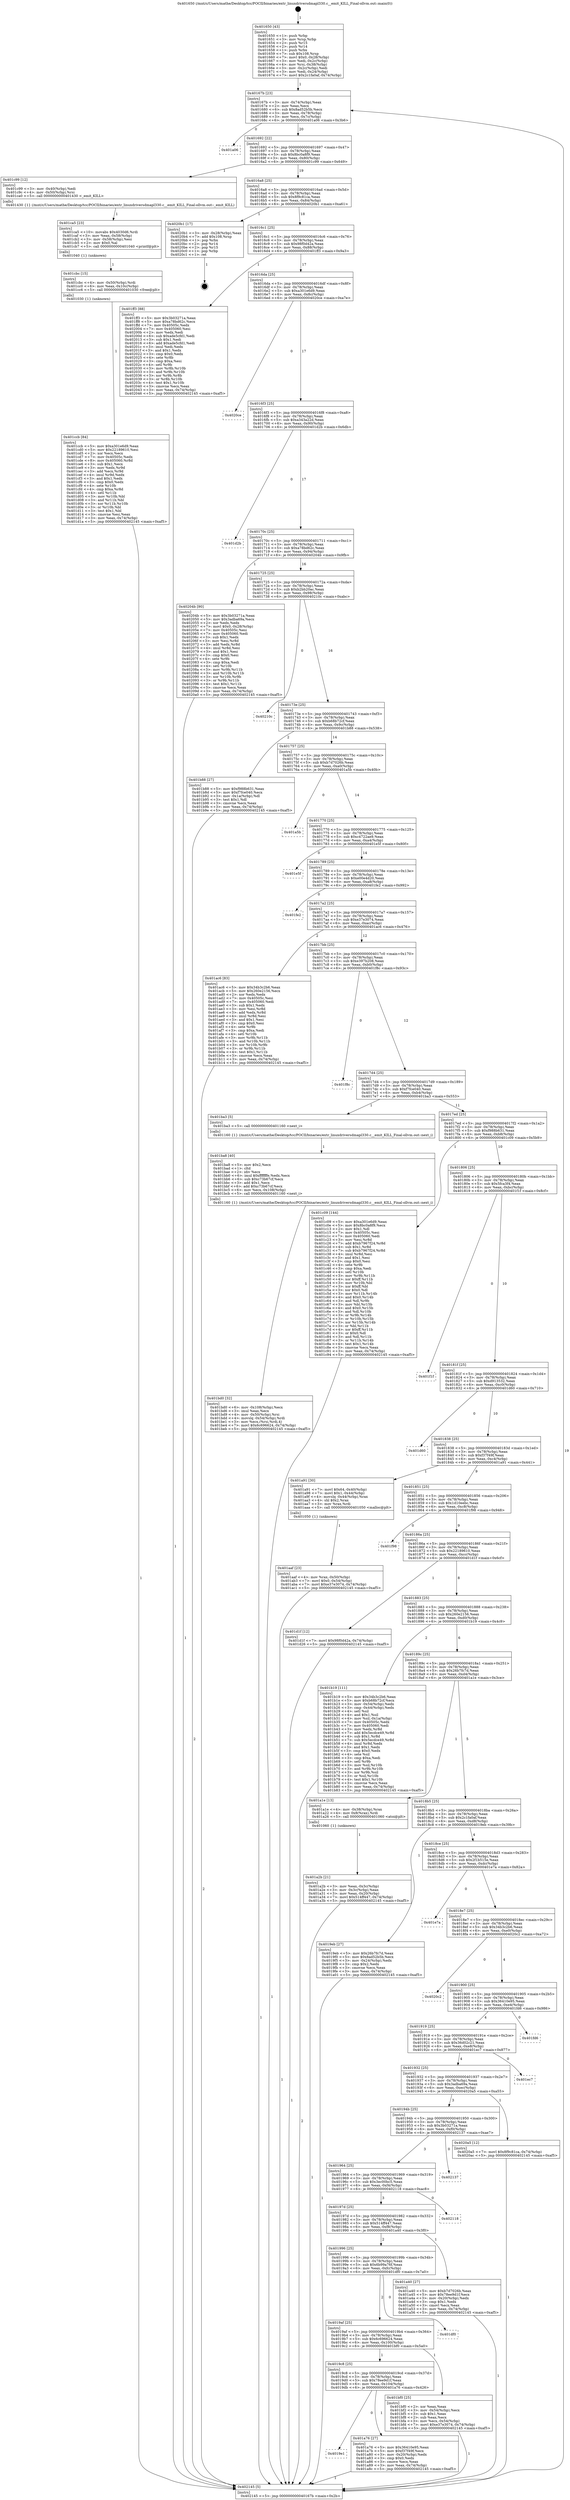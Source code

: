 digraph "0x401650" {
  label = "0x401650 (/mnt/c/Users/mathe/Desktop/tcc/POCII/binaries/extr_linuxdriversdmapl330.c__emit_KILL_Final-ollvm.out::main(0))"
  labelloc = "t"
  node[shape=record]

  Entry [label="",width=0.3,height=0.3,shape=circle,fillcolor=black,style=filled]
  "0x40167b" [label="{
     0x40167b [23]\l
     | [instrs]\l
     &nbsp;&nbsp;0x40167b \<+3\>: mov -0x74(%rbp),%eax\l
     &nbsp;&nbsp;0x40167e \<+2\>: mov %eax,%ecx\l
     &nbsp;&nbsp;0x401680 \<+6\>: sub $0x8ad52b5b,%ecx\l
     &nbsp;&nbsp;0x401686 \<+3\>: mov %eax,-0x78(%rbp)\l
     &nbsp;&nbsp;0x401689 \<+3\>: mov %ecx,-0x7c(%rbp)\l
     &nbsp;&nbsp;0x40168c \<+6\>: je 0000000000401a06 \<main+0x3b6\>\l
  }"]
  "0x401a06" [label="{
     0x401a06\l
  }", style=dashed]
  "0x401692" [label="{
     0x401692 [22]\l
     | [instrs]\l
     &nbsp;&nbsp;0x401692 \<+5\>: jmp 0000000000401697 \<main+0x47\>\l
     &nbsp;&nbsp;0x401697 \<+3\>: mov -0x78(%rbp),%eax\l
     &nbsp;&nbsp;0x40169a \<+5\>: sub $0x8bc0a8f9,%eax\l
     &nbsp;&nbsp;0x40169f \<+3\>: mov %eax,-0x80(%rbp)\l
     &nbsp;&nbsp;0x4016a2 \<+6\>: je 0000000000401c99 \<main+0x649\>\l
  }"]
  Exit [label="",width=0.3,height=0.3,shape=circle,fillcolor=black,style=filled,peripheries=2]
  "0x401c99" [label="{
     0x401c99 [12]\l
     | [instrs]\l
     &nbsp;&nbsp;0x401c99 \<+3\>: mov -0x40(%rbp),%edi\l
     &nbsp;&nbsp;0x401c9c \<+4\>: mov -0x50(%rbp),%rsi\l
     &nbsp;&nbsp;0x401ca0 \<+5\>: call 0000000000401430 \<_emit_KILL\>\l
     | [calls]\l
     &nbsp;&nbsp;0x401430 \{1\} (/mnt/c/Users/mathe/Desktop/tcc/POCII/binaries/extr_linuxdriversdmapl330.c__emit_KILL_Final-ollvm.out::_emit_KILL)\l
  }"]
  "0x4016a8" [label="{
     0x4016a8 [25]\l
     | [instrs]\l
     &nbsp;&nbsp;0x4016a8 \<+5\>: jmp 00000000004016ad \<main+0x5d\>\l
     &nbsp;&nbsp;0x4016ad \<+3\>: mov -0x78(%rbp),%eax\l
     &nbsp;&nbsp;0x4016b0 \<+5\>: sub $0x8f9c81ca,%eax\l
     &nbsp;&nbsp;0x4016b5 \<+6\>: mov %eax,-0x84(%rbp)\l
     &nbsp;&nbsp;0x4016bb \<+6\>: je 00000000004020b1 \<main+0xa61\>\l
  }"]
  "0x401ccb" [label="{
     0x401ccb [84]\l
     | [instrs]\l
     &nbsp;&nbsp;0x401ccb \<+5\>: mov $0xa301e6d9,%eax\l
     &nbsp;&nbsp;0x401cd0 \<+5\>: mov $0x22189610,%esi\l
     &nbsp;&nbsp;0x401cd5 \<+2\>: xor %ecx,%ecx\l
     &nbsp;&nbsp;0x401cd7 \<+7\>: mov 0x40505c,%edx\l
     &nbsp;&nbsp;0x401cde \<+8\>: mov 0x405060,%r8d\l
     &nbsp;&nbsp;0x401ce6 \<+3\>: sub $0x1,%ecx\l
     &nbsp;&nbsp;0x401ce9 \<+3\>: mov %edx,%r9d\l
     &nbsp;&nbsp;0x401cec \<+3\>: add %ecx,%r9d\l
     &nbsp;&nbsp;0x401cef \<+4\>: imul %r9d,%edx\l
     &nbsp;&nbsp;0x401cf3 \<+3\>: and $0x1,%edx\l
     &nbsp;&nbsp;0x401cf6 \<+3\>: cmp $0x0,%edx\l
     &nbsp;&nbsp;0x401cf9 \<+4\>: sete %r10b\l
     &nbsp;&nbsp;0x401cfd \<+4\>: cmp $0xa,%r8d\l
     &nbsp;&nbsp;0x401d01 \<+4\>: setl %r11b\l
     &nbsp;&nbsp;0x401d05 \<+3\>: mov %r10b,%bl\l
     &nbsp;&nbsp;0x401d08 \<+3\>: and %r11b,%bl\l
     &nbsp;&nbsp;0x401d0b \<+3\>: xor %r11b,%r10b\l
     &nbsp;&nbsp;0x401d0e \<+3\>: or %r10b,%bl\l
     &nbsp;&nbsp;0x401d11 \<+3\>: test $0x1,%bl\l
     &nbsp;&nbsp;0x401d14 \<+3\>: cmovne %esi,%eax\l
     &nbsp;&nbsp;0x401d17 \<+3\>: mov %eax,-0x74(%rbp)\l
     &nbsp;&nbsp;0x401d1a \<+5\>: jmp 0000000000402145 \<main+0xaf5\>\l
  }"]
  "0x4020b1" [label="{
     0x4020b1 [17]\l
     | [instrs]\l
     &nbsp;&nbsp;0x4020b1 \<+3\>: mov -0x28(%rbp),%eax\l
     &nbsp;&nbsp;0x4020b4 \<+7\>: add $0x108,%rsp\l
     &nbsp;&nbsp;0x4020bb \<+1\>: pop %rbx\l
     &nbsp;&nbsp;0x4020bc \<+2\>: pop %r14\l
     &nbsp;&nbsp;0x4020be \<+2\>: pop %r15\l
     &nbsp;&nbsp;0x4020c0 \<+1\>: pop %rbp\l
     &nbsp;&nbsp;0x4020c1 \<+1\>: ret\l
  }"]
  "0x4016c1" [label="{
     0x4016c1 [25]\l
     | [instrs]\l
     &nbsp;&nbsp;0x4016c1 \<+5\>: jmp 00000000004016c6 \<main+0x76\>\l
     &nbsp;&nbsp;0x4016c6 \<+3\>: mov -0x78(%rbp),%eax\l
     &nbsp;&nbsp;0x4016c9 \<+5\>: sub $0x98f0d42a,%eax\l
     &nbsp;&nbsp;0x4016ce \<+6\>: mov %eax,-0x88(%rbp)\l
     &nbsp;&nbsp;0x4016d4 \<+6\>: je 0000000000401ff3 \<main+0x9a3\>\l
  }"]
  "0x401cbc" [label="{
     0x401cbc [15]\l
     | [instrs]\l
     &nbsp;&nbsp;0x401cbc \<+4\>: mov -0x50(%rbp),%rdi\l
     &nbsp;&nbsp;0x401cc0 \<+6\>: mov %eax,-0x10c(%rbp)\l
     &nbsp;&nbsp;0x401cc6 \<+5\>: call 0000000000401030 \<free@plt\>\l
     | [calls]\l
     &nbsp;&nbsp;0x401030 \{1\} (unknown)\l
  }"]
  "0x401ff3" [label="{
     0x401ff3 [88]\l
     | [instrs]\l
     &nbsp;&nbsp;0x401ff3 \<+5\>: mov $0x3b03271a,%eax\l
     &nbsp;&nbsp;0x401ff8 \<+5\>: mov $0xa78bd62c,%ecx\l
     &nbsp;&nbsp;0x401ffd \<+7\>: mov 0x40505c,%edx\l
     &nbsp;&nbsp;0x402004 \<+7\>: mov 0x405060,%esi\l
     &nbsp;&nbsp;0x40200b \<+2\>: mov %edx,%edi\l
     &nbsp;&nbsp;0x40200d \<+6\>: sub $0xade5cfd1,%edi\l
     &nbsp;&nbsp;0x402013 \<+3\>: sub $0x1,%edi\l
     &nbsp;&nbsp;0x402016 \<+6\>: add $0xade5cfd1,%edi\l
     &nbsp;&nbsp;0x40201c \<+3\>: imul %edi,%edx\l
     &nbsp;&nbsp;0x40201f \<+3\>: and $0x1,%edx\l
     &nbsp;&nbsp;0x402022 \<+3\>: cmp $0x0,%edx\l
     &nbsp;&nbsp;0x402025 \<+4\>: sete %r8b\l
     &nbsp;&nbsp;0x402029 \<+3\>: cmp $0xa,%esi\l
     &nbsp;&nbsp;0x40202c \<+4\>: setl %r9b\l
     &nbsp;&nbsp;0x402030 \<+3\>: mov %r8b,%r10b\l
     &nbsp;&nbsp;0x402033 \<+3\>: and %r9b,%r10b\l
     &nbsp;&nbsp;0x402036 \<+3\>: xor %r9b,%r8b\l
     &nbsp;&nbsp;0x402039 \<+3\>: or %r8b,%r10b\l
     &nbsp;&nbsp;0x40203c \<+4\>: test $0x1,%r10b\l
     &nbsp;&nbsp;0x402040 \<+3\>: cmovne %ecx,%eax\l
     &nbsp;&nbsp;0x402043 \<+3\>: mov %eax,-0x74(%rbp)\l
     &nbsp;&nbsp;0x402046 \<+5\>: jmp 0000000000402145 \<main+0xaf5\>\l
  }"]
  "0x4016da" [label="{
     0x4016da [25]\l
     | [instrs]\l
     &nbsp;&nbsp;0x4016da \<+5\>: jmp 00000000004016df \<main+0x8f\>\l
     &nbsp;&nbsp;0x4016df \<+3\>: mov -0x78(%rbp),%eax\l
     &nbsp;&nbsp;0x4016e2 \<+5\>: sub $0xa301e6d9,%eax\l
     &nbsp;&nbsp;0x4016e7 \<+6\>: mov %eax,-0x8c(%rbp)\l
     &nbsp;&nbsp;0x4016ed \<+6\>: je 00000000004020ce \<main+0xa7e\>\l
  }"]
  "0x401ca5" [label="{
     0x401ca5 [23]\l
     | [instrs]\l
     &nbsp;&nbsp;0x401ca5 \<+10\>: movabs $0x4030d6,%rdi\l
     &nbsp;&nbsp;0x401caf \<+3\>: mov %eax,-0x58(%rbp)\l
     &nbsp;&nbsp;0x401cb2 \<+3\>: mov -0x58(%rbp),%esi\l
     &nbsp;&nbsp;0x401cb5 \<+2\>: mov $0x0,%al\l
     &nbsp;&nbsp;0x401cb7 \<+5\>: call 0000000000401040 \<printf@plt\>\l
     | [calls]\l
     &nbsp;&nbsp;0x401040 \{1\} (unknown)\l
  }"]
  "0x4020ce" [label="{
     0x4020ce\l
  }", style=dashed]
  "0x4016f3" [label="{
     0x4016f3 [25]\l
     | [instrs]\l
     &nbsp;&nbsp;0x4016f3 \<+5\>: jmp 00000000004016f8 \<main+0xa8\>\l
     &nbsp;&nbsp;0x4016f8 \<+3\>: mov -0x78(%rbp),%eax\l
     &nbsp;&nbsp;0x4016fb \<+5\>: sub $0xa343a22d,%eax\l
     &nbsp;&nbsp;0x401700 \<+6\>: mov %eax,-0x90(%rbp)\l
     &nbsp;&nbsp;0x401706 \<+6\>: je 0000000000401d2b \<main+0x6db\>\l
  }"]
  "0x401bd0" [label="{
     0x401bd0 [32]\l
     | [instrs]\l
     &nbsp;&nbsp;0x401bd0 \<+6\>: mov -0x108(%rbp),%ecx\l
     &nbsp;&nbsp;0x401bd6 \<+3\>: imul %eax,%ecx\l
     &nbsp;&nbsp;0x401bd9 \<+4\>: mov -0x50(%rbp),%rsi\l
     &nbsp;&nbsp;0x401bdd \<+4\>: movslq -0x54(%rbp),%rdi\l
     &nbsp;&nbsp;0x401be1 \<+3\>: mov %ecx,(%rsi,%rdi,4)\l
     &nbsp;&nbsp;0x401be4 \<+7\>: movl $0x6c696624,-0x74(%rbp)\l
     &nbsp;&nbsp;0x401beb \<+5\>: jmp 0000000000402145 \<main+0xaf5\>\l
  }"]
  "0x401d2b" [label="{
     0x401d2b\l
  }", style=dashed]
  "0x40170c" [label="{
     0x40170c [25]\l
     | [instrs]\l
     &nbsp;&nbsp;0x40170c \<+5\>: jmp 0000000000401711 \<main+0xc1\>\l
     &nbsp;&nbsp;0x401711 \<+3\>: mov -0x78(%rbp),%eax\l
     &nbsp;&nbsp;0x401714 \<+5\>: sub $0xa78bd62c,%eax\l
     &nbsp;&nbsp;0x401719 \<+6\>: mov %eax,-0x94(%rbp)\l
     &nbsp;&nbsp;0x40171f \<+6\>: je 000000000040204b \<main+0x9fb\>\l
  }"]
  "0x401ba8" [label="{
     0x401ba8 [40]\l
     | [instrs]\l
     &nbsp;&nbsp;0x401ba8 \<+5\>: mov $0x2,%ecx\l
     &nbsp;&nbsp;0x401bad \<+1\>: cltd\l
     &nbsp;&nbsp;0x401bae \<+2\>: idiv %ecx\l
     &nbsp;&nbsp;0x401bb0 \<+6\>: imul $0xfffffffe,%edx,%ecx\l
     &nbsp;&nbsp;0x401bb6 \<+6\>: sub $0xc73b67cf,%ecx\l
     &nbsp;&nbsp;0x401bbc \<+3\>: add $0x1,%ecx\l
     &nbsp;&nbsp;0x401bbf \<+6\>: add $0xc73b67cf,%ecx\l
     &nbsp;&nbsp;0x401bc5 \<+6\>: mov %ecx,-0x108(%rbp)\l
     &nbsp;&nbsp;0x401bcb \<+5\>: call 0000000000401160 \<next_i\>\l
     | [calls]\l
     &nbsp;&nbsp;0x401160 \{1\} (/mnt/c/Users/mathe/Desktop/tcc/POCII/binaries/extr_linuxdriversdmapl330.c__emit_KILL_Final-ollvm.out::next_i)\l
  }"]
  "0x40204b" [label="{
     0x40204b [90]\l
     | [instrs]\l
     &nbsp;&nbsp;0x40204b \<+5\>: mov $0x3b03271a,%eax\l
     &nbsp;&nbsp;0x402050 \<+5\>: mov $0x3adba69a,%ecx\l
     &nbsp;&nbsp;0x402055 \<+2\>: xor %edx,%edx\l
     &nbsp;&nbsp;0x402057 \<+7\>: movl $0x0,-0x28(%rbp)\l
     &nbsp;&nbsp;0x40205e \<+7\>: mov 0x40505c,%esi\l
     &nbsp;&nbsp;0x402065 \<+7\>: mov 0x405060,%edi\l
     &nbsp;&nbsp;0x40206c \<+3\>: sub $0x1,%edx\l
     &nbsp;&nbsp;0x40206f \<+3\>: mov %esi,%r8d\l
     &nbsp;&nbsp;0x402072 \<+3\>: add %edx,%r8d\l
     &nbsp;&nbsp;0x402075 \<+4\>: imul %r8d,%esi\l
     &nbsp;&nbsp;0x402079 \<+3\>: and $0x1,%esi\l
     &nbsp;&nbsp;0x40207c \<+3\>: cmp $0x0,%esi\l
     &nbsp;&nbsp;0x40207f \<+4\>: sete %r9b\l
     &nbsp;&nbsp;0x402083 \<+3\>: cmp $0xa,%edi\l
     &nbsp;&nbsp;0x402086 \<+4\>: setl %r10b\l
     &nbsp;&nbsp;0x40208a \<+3\>: mov %r9b,%r11b\l
     &nbsp;&nbsp;0x40208d \<+3\>: and %r10b,%r11b\l
     &nbsp;&nbsp;0x402090 \<+3\>: xor %r10b,%r9b\l
     &nbsp;&nbsp;0x402093 \<+3\>: or %r9b,%r11b\l
     &nbsp;&nbsp;0x402096 \<+4\>: test $0x1,%r11b\l
     &nbsp;&nbsp;0x40209a \<+3\>: cmovne %ecx,%eax\l
     &nbsp;&nbsp;0x40209d \<+3\>: mov %eax,-0x74(%rbp)\l
     &nbsp;&nbsp;0x4020a0 \<+5\>: jmp 0000000000402145 \<main+0xaf5\>\l
  }"]
  "0x401725" [label="{
     0x401725 [25]\l
     | [instrs]\l
     &nbsp;&nbsp;0x401725 \<+5\>: jmp 000000000040172a \<main+0xda\>\l
     &nbsp;&nbsp;0x40172a \<+3\>: mov -0x78(%rbp),%eax\l
     &nbsp;&nbsp;0x40172d \<+5\>: sub $0xb2bb20ac,%eax\l
     &nbsp;&nbsp;0x401732 \<+6\>: mov %eax,-0x98(%rbp)\l
     &nbsp;&nbsp;0x401738 \<+6\>: je 000000000040210c \<main+0xabc\>\l
  }"]
  "0x401aaf" [label="{
     0x401aaf [23]\l
     | [instrs]\l
     &nbsp;&nbsp;0x401aaf \<+4\>: mov %rax,-0x50(%rbp)\l
     &nbsp;&nbsp;0x401ab3 \<+7\>: movl $0x0,-0x54(%rbp)\l
     &nbsp;&nbsp;0x401aba \<+7\>: movl $0xe37e3074,-0x74(%rbp)\l
     &nbsp;&nbsp;0x401ac1 \<+5\>: jmp 0000000000402145 \<main+0xaf5\>\l
  }"]
  "0x40210c" [label="{
     0x40210c\l
  }", style=dashed]
  "0x40173e" [label="{
     0x40173e [25]\l
     | [instrs]\l
     &nbsp;&nbsp;0x40173e \<+5\>: jmp 0000000000401743 \<main+0xf3\>\l
     &nbsp;&nbsp;0x401743 \<+3\>: mov -0x78(%rbp),%eax\l
     &nbsp;&nbsp;0x401746 \<+5\>: sub $0xb68b72cf,%eax\l
     &nbsp;&nbsp;0x40174b \<+6\>: mov %eax,-0x9c(%rbp)\l
     &nbsp;&nbsp;0x401751 \<+6\>: je 0000000000401b88 \<main+0x538\>\l
  }"]
  "0x4019e1" [label="{
     0x4019e1\l
  }", style=dashed]
  "0x401b88" [label="{
     0x401b88 [27]\l
     | [instrs]\l
     &nbsp;&nbsp;0x401b88 \<+5\>: mov $0xf988b631,%eax\l
     &nbsp;&nbsp;0x401b8d \<+5\>: mov $0xf7fce040,%ecx\l
     &nbsp;&nbsp;0x401b92 \<+3\>: mov -0x1a(%rbp),%dl\l
     &nbsp;&nbsp;0x401b95 \<+3\>: test $0x1,%dl\l
     &nbsp;&nbsp;0x401b98 \<+3\>: cmovne %ecx,%eax\l
     &nbsp;&nbsp;0x401b9b \<+3\>: mov %eax,-0x74(%rbp)\l
     &nbsp;&nbsp;0x401b9e \<+5\>: jmp 0000000000402145 \<main+0xaf5\>\l
  }"]
  "0x401757" [label="{
     0x401757 [25]\l
     | [instrs]\l
     &nbsp;&nbsp;0x401757 \<+5\>: jmp 000000000040175c \<main+0x10c\>\l
     &nbsp;&nbsp;0x40175c \<+3\>: mov -0x78(%rbp),%eax\l
     &nbsp;&nbsp;0x40175f \<+5\>: sub $0xb7d7026b,%eax\l
     &nbsp;&nbsp;0x401764 \<+6\>: mov %eax,-0xa0(%rbp)\l
     &nbsp;&nbsp;0x40176a \<+6\>: je 0000000000401a5b \<main+0x40b\>\l
  }"]
  "0x401a76" [label="{
     0x401a76 [27]\l
     | [instrs]\l
     &nbsp;&nbsp;0x401a76 \<+5\>: mov $0x36410e95,%eax\l
     &nbsp;&nbsp;0x401a7b \<+5\>: mov $0xf37f49f,%ecx\l
     &nbsp;&nbsp;0x401a80 \<+3\>: mov -0x20(%rbp),%edx\l
     &nbsp;&nbsp;0x401a83 \<+3\>: cmp $0x0,%edx\l
     &nbsp;&nbsp;0x401a86 \<+3\>: cmove %ecx,%eax\l
     &nbsp;&nbsp;0x401a89 \<+3\>: mov %eax,-0x74(%rbp)\l
     &nbsp;&nbsp;0x401a8c \<+5\>: jmp 0000000000402145 \<main+0xaf5\>\l
  }"]
  "0x401a5b" [label="{
     0x401a5b\l
  }", style=dashed]
  "0x401770" [label="{
     0x401770 [25]\l
     | [instrs]\l
     &nbsp;&nbsp;0x401770 \<+5\>: jmp 0000000000401775 \<main+0x125\>\l
     &nbsp;&nbsp;0x401775 \<+3\>: mov -0x78(%rbp),%eax\l
     &nbsp;&nbsp;0x401778 \<+5\>: sub $0xc4722ae9,%eax\l
     &nbsp;&nbsp;0x40177d \<+6\>: mov %eax,-0xa4(%rbp)\l
     &nbsp;&nbsp;0x401783 \<+6\>: je 0000000000401e5f \<main+0x80f\>\l
  }"]
  "0x4019c8" [label="{
     0x4019c8 [25]\l
     | [instrs]\l
     &nbsp;&nbsp;0x4019c8 \<+5\>: jmp 00000000004019cd \<main+0x37d\>\l
     &nbsp;&nbsp;0x4019cd \<+3\>: mov -0x78(%rbp),%eax\l
     &nbsp;&nbsp;0x4019d0 \<+5\>: sub $0x78ee9d1f,%eax\l
     &nbsp;&nbsp;0x4019d5 \<+6\>: mov %eax,-0x104(%rbp)\l
     &nbsp;&nbsp;0x4019db \<+6\>: je 0000000000401a76 \<main+0x426\>\l
  }"]
  "0x401e5f" [label="{
     0x401e5f\l
  }", style=dashed]
  "0x401789" [label="{
     0x401789 [25]\l
     | [instrs]\l
     &nbsp;&nbsp;0x401789 \<+5\>: jmp 000000000040178e \<main+0x13e\>\l
     &nbsp;&nbsp;0x40178e \<+3\>: mov -0x78(%rbp),%eax\l
     &nbsp;&nbsp;0x401791 \<+5\>: sub $0xe00e4d20,%eax\l
     &nbsp;&nbsp;0x401796 \<+6\>: mov %eax,-0xa8(%rbp)\l
     &nbsp;&nbsp;0x40179c \<+6\>: je 0000000000401fe2 \<main+0x992\>\l
  }"]
  "0x401bf0" [label="{
     0x401bf0 [25]\l
     | [instrs]\l
     &nbsp;&nbsp;0x401bf0 \<+2\>: xor %eax,%eax\l
     &nbsp;&nbsp;0x401bf2 \<+3\>: mov -0x54(%rbp),%ecx\l
     &nbsp;&nbsp;0x401bf5 \<+3\>: sub $0x1,%eax\l
     &nbsp;&nbsp;0x401bf8 \<+2\>: sub %eax,%ecx\l
     &nbsp;&nbsp;0x401bfa \<+3\>: mov %ecx,-0x54(%rbp)\l
     &nbsp;&nbsp;0x401bfd \<+7\>: movl $0xe37e3074,-0x74(%rbp)\l
     &nbsp;&nbsp;0x401c04 \<+5\>: jmp 0000000000402145 \<main+0xaf5\>\l
  }"]
  "0x401fe2" [label="{
     0x401fe2\l
  }", style=dashed]
  "0x4017a2" [label="{
     0x4017a2 [25]\l
     | [instrs]\l
     &nbsp;&nbsp;0x4017a2 \<+5\>: jmp 00000000004017a7 \<main+0x157\>\l
     &nbsp;&nbsp;0x4017a7 \<+3\>: mov -0x78(%rbp),%eax\l
     &nbsp;&nbsp;0x4017aa \<+5\>: sub $0xe37e3074,%eax\l
     &nbsp;&nbsp;0x4017af \<+6\>: mov %eax,-0xac(%rbp)\l
     &nbsp;&nbsp;0x4017b5 \<+6\>: je 0000000000401ac6 \<main+0x476\>\l
  }"]
  "0x4019af" [label="{
     0x4019af [25]\l
     | [instrs]\l
     &nbsp;&nbsp;0x4019af \<+5\>: jmp 00000000004019b4 \<main+0x364\>\l
     &nbsp;&nbsp;0x4019b4 \<+3\>: mov -0x78(%rbp),%eax\l
     &nbsp;&nbsp;0x4019b7 \<+5\>: sub $0x6c696624,%eax\l
     &nbsp;&nbsp;0x4019bc \<+6\>: mov %eax,-0x100(%rbp)\l
     &nbsp;&nbsp;0x4019c2 \<+6\>: je 0000000000401bf0 \<main+0x5a0\>\l
  }"]
  "0x401ac6" [label="{
     0x401ac6 [83]\l
     | [instrs]\l
     &nbsp;&nbsp;0x401ac6 \<+5\>: mov $0x34b3c2b6,%eax\l
     &nbsp;&nbsp;0x401acb \<+5\>: mov $0x260e2156,%ecx\l
     &nbsp;&nbsp;0x401ad0 \<+2\>: xor %edx,%edx\l
     &nbsp;&nbsp;0x401ad2 \<+7\>: mov 0x40505c,%esi\l
     &nbsp;&nbsp;0x401ad9 \<+7\>: mov 0x405060,%edi\l
     &nbsp;&nbsp;0x401ae0 \<+3\>: sub $0x1,%edx\l
     &nbsp;&nbsp;0x401ae3 \<+3\>: mov %esi,%r8d\l
     &nbsp;&nbsp;0x401ae6 \<+3\>: add %edx,%r8d\l
     &nbsp;&nbsp;0x401ae9 \<+4\>: imul %r8d,%esi\l
     &nbsp;&nbsp;0x401aed \<+3\>: and $0x1,%esi\l
     &nbsp;&nbsp;0x401af0 \<+3\>: cmp $0x0,%esi\l
     &nbsp;&nbsp;0x401af3 \<+4\>: sete %r9b\l
     &nbsp;&nbsp;0x401af7 \<+3\>: cmp $0xa,%edi\l
     &nbsp;&nbsp;0x401afa \<+4\>: setl %r10b\l
     &nbsp;&nbsp;0x401afe \<+3\>: mov %r9b,%r11b\l
     &nbsp;&nbsp;0x401b01 \<+3\>: and %r10b,%r11b\l
     &nbsp;&nbsp;0x401b04 \<+3\>: xor %r10b,%r9b\l
     &nbsp;&nbsp;0x401b07 \<+3\>: or %r9b,%r11b\l
     &nbsp;&nbsp;0x401b0a \<+4\>: test $0x1,%r11b\l
     &nbsp;&nbsp;0x401b0e \<+3\>: cmovne %ecx,%eax\l
     &nbsp;&nbsp;0x401b11 \<+3\>: mov %eax,-0x74(%rbp)\l
     &nbsp;&nbsp;0x401b14 \<+5\>: jmp 0000000000402145 \<main+0xaf5\>\l
  }"]
  "0x4017bb" [label="{
     0x4017bb [25]\l
     | [instrs]\l
     &nbsp;&nbsp;0x4017bb \<+5\>: jmp 00000000004017c0 \<main+0x170\>\l
     &nbsp;&nbsp;0x4017c0 \<+3\>: mov -0x78(%rbp),%eax\l
     &nbsp;&nbsp;0x4017c3 \<+5\>: sub $0xe397b208,%eax\l
     &nbsp;&nbsp;0x4017c8 \<+6\>: mov %eax,-0xb0(%rbp)\l
     &nbsp;&nbsp;0x4017ce \<+6\>: je 0000000000401f8c \<main+0x93c\>\l
  }"]
  "0x401df0" [label="{
     0x401df0\l
  }", style=dashed]
  "0x401f8c" [label="{
     0x401f8c\l
  }", style=dashed]
  "0x4017d4" [label="{
     0x4017d4 [25]\l
     | [instrs]\l
     &nbsp;&nbsp;0x4017d4 \<+5\>: jmp 00000000004017d9 \<main+0x189\>\l
     &nbsp;&nbsp;0x4017d9 \<+3\>: mov -0x78(%rbp),%eax\l
     &nbsp;&nbsp;0x4017dc \<+5\>: sub $0xf7fce040,%eax\l
     &nbsp;&nbsp;0x4017e1 \<+6\>: mov %eax,-0xb4(%rbp)\l
     &nbsp;&nbsp;0x4017e7 \<+6\>: je 0000000000401ba3 \<main+0x553\>\l
  }"]
  "0x401996" [label="{
     0x401996 [25]\l
     | [instrs]\l
     &nbsp;&nbsp;0x401996 \<+5\>: jmp 000000000040199b \<main+0x34b\>\l
     &nbsp;&nbsp;0x40199b \<+3\>: mov -0x78(%rbp),%eax\l
     &nbsp;&nbsp;0x40199e \<+5\>: sub $0x6b99a76f,%eax\l
     &nbsp;&nbsp;0x4019a3 \<+6\>: mov %eax,-0xfc(%rbp)\l
     &nbsp;&nbsp;0x4019a9 \<+6\>: je 0000000000401df0 \<main+0x7a0\>\l
  }"]
  "0x401ba3" [label="{
     0x401ba3 [5]\l
     | [instrs]\l
     &nbsp;&nbsp;0x401ba3 \<+5\>: call 0000000000401160 \<next_i\>\l
     | [calls]\l
     &nbsp;&nbsp;0x401160 \{1\} (/mnt/c/Users/mathe/Desktop/tcc/POCII/binaries/extr_linuxdriversdmapl330.c__emit_KILL_Final-ollvm.out::next_i)\l
  }"]
  "0x4017ed" [label="{
     0x4017ed [25]\l
     | [instrs]\l
     &nbsp;&nbsp;0x4017ed \<+5\>: jmp 00000000004017f2 \<main+0x1a2\>\l
     &nbsp;&nbsp;0x4017f2 \<+3\>: mov -0x78(%rbp),%eax\l
     &nbsp;&nbsp;0x4017f5 \<+5\>: sub $0xf988b631,%eax\l
     &nbsp;&nbsp;0x4017fa \<+6\>: mov %eax,-0xb8(%rbp)\l
     &nbsp;&nbsp;0x401800 \<+6\>: je 0000000000401c09 \<main+0x5b9\>\l
  }"]
  "0x401a40" [label="{
     0x401a40 [27]\l
     | [instrs]\l
     &nbsp;&nbsp;0x401a40 \<+5\>: mov $0xb7d7026b,%eax\l
     &nbsp;&nbsp;0x401a45 \<+5\>: mov $0x78ee9d1f,%ecx\l
     &nbsp;&nbsp;0x401a4a \<+3\>: mov -0x20(%rbp),%edx\l
     &nbsp;&nbsp;0x401a4d \<+3\>: cmp $0x1,%edx\l
     &nbsp;&nbsp;0x401a50 \<+3\>: cmovl %ecx,%eax\l
     &nbsp;&nbsp;0x401a53 \<+3\>: mov %eax,-0x74(%rbp)\l
     &nbsp;&nbsp;0x401a56 \<+5\>: jmp 0000000000402145 \<main+0xaf5\>\l
  }"]
  "0x401c09" [label="{
     0x401c09 [144]\l
     | [instrs]\l
     &nbsp;&nbsp;0x401c09 \<+5\>: mov $0xa301e6d9,%eax\l
     &nbsp;&nbsp;0x401c0e \<+5\>: mov $0x8bc0a8f9,%ecx\l
     &nbsp;&nbsp;0x401c13 \<+2\>: mov $0x1,%dl\l
     &nbsp;&nbsp;0x401c15 \<+7\>: mov 0x40505c,%esi\l
     &nbsp;&nbsp;0x401c1c \<+7\>: mov 0x405060,%edi\l
     &nbsp;&nbsp;0x401c23 \<+3\>: mov %esi,%r8d\l
     &nbsp;&nbsp;0x401c26 \<+7\>: add $0xb7967f24,%r8d\l
     &nbsp;&nbsp;0x401c2d \<+4\>: sub $0x1,%r8d\l
     &nbsp;&nbsp;0x401c31 \<+7\>: sub $0xb7967f24,%r8d\l
     &nbsp;&nbsp;0x401c38 \<+4\>: imul %r8d,%esi\l
     &nbsp;&nbsp;0x401c3c \<+3\>: and $0x1,%esi\l
     &nbsp;&nbsp;0x401c3f \<+3\>: cmp $0x0,%esi\l
     &nbsp;&nbsp;0x401c42 \<+4\>: sete %r9b\l
     &nbsp;&nbsp;0x401c46 \<+3\>: cmp $0xa,%edi\l
     &nbsp;&nbsp;0x401c49 \<+4\>: setl %r10b\l
     &nbsp;&nbsp;0x401c4d \<+3\>: mov %r9b,%r11b\l
     &nbsp;&nbsp;0x401c50 \<+4\>: xor $0xff,%r11b\l
     &nbsp;&nbsp;0x401c54 \<+3\>: mov %r10b,%bl\l
     &nbsp;&nbsp;0x401c57 \<+3\>: xor $0xff,%bl\l
     &nbsp;&nbsp;0x401c5a \<+3\>: xor $0x0,%dl\l
     &nbsp;&nbsp;0x401c5d \<+3\>: mov %r11b,%r14b\l
     &nbsp;&nbsp;0x401c60 \<+4\>: and $0x0,%r14b\l
     &nbsp;&nbsp;0x401c64 \<+3\>: and %dl,%r9b\l
     &nbsp;&nbsp;0x401c67 \<+3\>: mov %bl,%r15b\l
     &nbsp;&nbsp;0x401c6a \<+4\>: and $0x0,%r15b\l
     &nbsp;&nbsp;0x401c6e \<+3\>: and %dl,%r10b\l
     &nbsp;&nbsp;0x401c71 \<+3\>: or %r9b,%r14b\l
     &nbsp;&nbsp;0x401c74 \<+3\>: or %r10b,%r15b\l
     &nbsp;&nbsp;0x401c77 \<+3\>: xor %r15b,%r14b\l
     &nbsp;&nbsp;0x401c7a \<+3\>: or %bl,%r11b\l
     &nbsp;&nbsp;0x401c7d \<+4\>: xor $0xff,%r11b\l
     &nbsp;&nbsp;0x401c81 \<+3\>: or $0x0,%dl\l
     &nbsp;&nbsp;0x401c84 \<+3\>: and %dl,%r11b\l
     &nbsp;&nbsp;0x401c87 \<+3\>: or %r11b,%r14b\l
     &nbsp;&nbsp;0x401c8a \<+4\>: test $0x1,%r14b\l
     &nbsp;&nbsp;0x401c8e \<+3\>: cmovne %ecx,%eax\l
     &nbsp;&nbsp;0x401c91 \<+3\>: mov %eax,-0x74(%rbp)\l
     &nbsp;&nbsp;0x401c94 \<+5\>: jmp 0000000000402145 \<main+0xaf5\>\l
  }"]
  "0x401806" [label="{
     0x401806 [25]\l
     | [instrs]\l
     &nbsp;&nbsp;0x401806 \<+5\>: jmp 000000000040180b \<main+0x1bb\>\l
     &nbsp;&nbsp;0x40180b \<+3\>: mov -0x78(%rbp),%eax\l
     &nbsp;&nbsp;0x40180e \<+5\>: sub $0x5fca3f4,%eax\l
     &nbsp;&nbsp;0x401813 \<+6\>: mov %eax,-0xbc(%rbp)\l
     &nbsp;&nbsp;0x401819 \<+6\>: je 0000000000401f1f \<main+0x8cf\>\l
  }"]
  "0x40197d" [label="{
     0x40197d [25]\l
     | [instrs]\l
     &nbsp;&nbsp;0x40197d \<+5\>: jmp 0000000000401982 \<main+0x332\>\l
     &nbsp;&nbsp;0x401982 \<+3\>: mov -0x78(%rbp),%eax\l
     &nbsp;&nbsp;0x401985 \<+5\>: sub $0x514ff447,%eax\l
     &nbsp;&nbsp;0x40198a \<+6\>: mov %eax,-0xf8(%rbp)\l
     &nbsp;&nbsp;0x401990 \<+6\>: je 0000000000401a40 \<main+0x3f0\>\l
  }"]
  "0x401f1f" [label="{
     0x401f1f\l
  }", style=dashed]
  "0x40181f" [label="{
     0x40181f [25]\l
     | [instrs]\l
     &nbsp;&nbsp;0x40181f \<+5\>: jmp 0000000000401824 \<main+0x1d4\>\l
     &nbsp;&nbsp;0x401824 \<+3\>: mov -0x78(%rbp),%eax\l
     &nbsp;&nbsp;0x401827 \<+5\>: sub $0xd913532,%eax\l
     &nbsp;&nbsp;0x40182c \<+6\>: mov %eax,-0xc0(%rbp)\l
     &nbsp;&nbsp;0x401832 \<+6\>: je 0000000000401d60 \<main+0x710\>\l
  }"]
  "0x402118" [label="{
     0x402118\l
  }", style=dashed]
  "0x401d60" [label="{
     0x401d60\l
  }", style=dashed]
  "0x401838" [label="{
     0x401838 [25]\l
     | [instrs]\l
     &nbsp;&nbsp;0x401838 \<+5\>: jmp 000000000040183d \<main+0x1ed\>\l
     &nbsp;&nbsp;0x40183d \<+3\>: mov -0x78(%rbp),%eax\l
     &nbsp;&nbsp;0x401840 \<+5\>: sub $0xf37f49f,%eax\l
     &nbsp;&nbsp;0x401845 \<+6\>: mov %eax,-0xc4(%rbp)\l
     &nbsp;&nbsp;0x40184b \<+6\>: je 0000000000401a91 \<main+0x441\>\l
  }"]
  "0x401964" [label="{
     0x401964 [25]\l
     | [instrs]\l
     &nbsp;&nbsp;0x401964 \<+5\>: jmp 0000000000401969 \<main+0x319\>\l
     &nbsp;&nbsp;0x401969 \<+3\>: mov -0x78(%rbp),%eax\l
     &nbsp;&nbsp;0x40196c \<+5\>: sub $0x3ec00bc5,%eax\l
     &nbsp;&nbsp;0x401971 \<+6\>: mov %eax,-0xf4(%rbp)\l
     &nbsp;&nbsp;0x401977 \<+6\>: je 0000000000402118 \<main+0xac8\>\l
  }"]
  "0x401a91" [label="{
     0x401a91 [30]\l
     | [instrs]\l
     &nbsp;&nbsp;0x401a91 \<+7\>: movl $0x64,-0x40(%rbp)\l
     &nbsp;&nbsp;0x401a98 \<+7\>: movl $0x1,-0x44(%rbp)\l
     &nbsp;&nbsp;0x401a9f \<+4\>: movslq -0x44(%rbp),%rax\l
     &nbsp;&nbsp;0x401aa3 \<+4\>: shl $0x2,%rax\l
     &nbsp;&nbsp;0x401aa7 \<+3\>: mov %rax,%rdi\l
     &nbsp;&nbsp;0x401aaa \<+5\>: call 0000000000401050 \<malloc@plt\>\l
     | [calls]\l
     &nbsp;&nbsp;0x401050 \{1\} (unknown)\l
  }"]
  "0x401851" [label="{
     0x401851 [25]\l
     | [instrs]\l
     &nbsp;&nbsp;0x401851 \<+5\>: jmp 0000000000401856 \<main+0x206\>\l
     &nbsp;&nbsp;0x401856 \<+3\>: mov -0x78(%rbp),%eax\l
     &nbsp;&nbsp;0x401859 \<+5\>: sub $0x1d10eebc,%eax\l
     &nbsp;&nbsp;0x40185e \<+6\>: mov %eax,-0xc8(%rbp)\l
     &nbsp;&nbsp;0x401864 \<+6\>: je 0000000000401f98 \<main+0x948\>\l
  }"]
  "0x402137" [label="{
     0x402137\l
  }", style=dashed]
  "0x401f98" [label="{
     0x401f98\l
  }", style=dashed]
  "0x40186a" [label="{
     0x40186a [25]\l
     | [instrs]\l
     &nbsp;&nbsp;0x40186a \<+5\>: jmp 000000000040186f \<main+0x21f\>\l
     &nbsp;&nbsp;0x40186f \<+3\>: mov -0x78(%rbp),%eax\l
     &nbsp;&nbsp;0x401872 \<+5\>: sub $0x22189610,%eax\l
     &nbsp;&nbsp;0x401877 \<+6\>: mov %eax,-0xcc(%rbp)\l
     &nbsp;&nbsp;0x40187d \<+6\>: je 0000000000401d1f \<main+0x6cf\>\l
  }"]
  "0x40194b" [label="{
     0x40194b [25]\l
     | [instrs]\l
     &nbsp;&nbsp;0x40194b \<+5\>: jmp 0000000000401950 \<main+0x300\>\l
     &nbsp;&nbsp;0x401950 \<+3\>: mov -0x78(%rbp),%eax\l
     &nbsp;&nbsp;0x401953 \<+5\>: sub $0x3b03271a,%eax\l
     &nbsp;&nbsp;0x401958 \<+6\>: mov %eax,-0xf0(%rbp)\l
     &nbsp;&nbsp;0x40195e \<+6\>: je 0000000000402137 \<main+0xae7\>\l
  }"]
  "0x401d1f" [label="{
     0x401d1f [12]\l
     | [instrs]\l
     &nbsp;&nbsp;0x401d1f \<+7\>: movl $0x98f0d42a,-0x74(%rbp)\l
     &nbsp;&nbsp;0x401d26 \<+5\>: jmp 0000000000402145 \<main+0xaf5\>\l
  }"]
  "0x401883" [label="{
     0x401883 [25]\l
     | [instrs]\l
     &nbsp;&nbsp;0x401883 \<+5\>: jmp 0000000000401888 \<main+0x238\>\l
     &nbsp;&nbsp;0x401888 \<+3\>: mov -0x78(%rbp),%eax\l
     &nbsp;&nbsp;0x40188b \<+5\>: sub $0x260e2156,%eax\l
     &nbsp;&nbsp;0x401890 \<+6\>: mov %eax,-0xd0(%rbp)\l
     &nbsp;&nbsp;0x401896 \<+6\>: je 0000000000401b19 \<main+0x4c9\>\l
  }"]
  "0x4020a5" [label="{
     0x4020a5 [12]\l
     | [instrs]\l
     &nbsp;&nbsp;0x4020a5 \<+7\>: movl $0x8f9c81ca,-0x74(%rbp)\l
     &nbsp;&nbsp;0x4020ac \<+5\>: jmp 0000000000402145 \<main+0xaf5\>\l
  }"]
  "0x401b19" [label="{
     0x401b19 [111]\l
     | [instrs]\l
     &nbsp;&nbsp;0x401b19 \<+5\>: mov $0x34b3c2b6,%eax\l
     &nbsp;&nbsp;0x401b1e \<+5\>: mov $0xb68b72cf,%ecx\l
     &nbsp;&nbsp;0x401b23 \<+3\>: mov -0x54(%rbp),%edx\l
     &nbsp;&nbsp;0x401b26 \<+3\>: cmp -0x44(%rbp),%edx\l
     &nbsp;&nbsp;0x401b29 \<+4\>: setl %sil\l
     &nbsp;&nbsp;0x401b2d \<+4\>: and $0x1,%sil\l
     &nbsp;&nbsp;0x401b31 \<+4\>: mov %sil,-0x1a(%rbp)\l
     &nbsp;&nbsp;0x401b35 \<+7\>: mov 0x40505c,%edx\l
     &nbsp;&nbsp;0x401b3c \<+7\>: mov 0x405060,%edi\l
     &nbsp;&nbsp;0x401b43 \<+3\>: mov %edx,%r8d\l
     &nbsp;&nbsp;0x401b46 \<+7\>: add $0x5ecdce49,%r8d\l
     &nbsp;&nbsp;0x401b4d \<+4\>: sub $0x1,%r8d\l
     &nbsp;&nbsp;0x401b51 \<+7\>: sub $0x5ecdce49,%r8d\l
     &nbsp;&nbsp;0x401b58 \<+4\>: imul %r8d,%edx\l
     &nbsp;&nbsp;0x401b5c \<+3\>: and $0x1,%edx\l
     &nbsp;&nbsp;0x401b5f \<+3\>: cmp $0x0,%edx\l
     &nbsp;&nbsp;0x401b62 \<+4\>: sete %sil\l
     &nbsp;&nbsp;0x401b66 \<+3\>: cmp $0xa,%edi\l
     &nbsp;&nbsp;0x401b69 \<+4\>: setl %r9b\l
     &nbsp;&nbsp;0x401b6d \<+3\>: mov %sil,%r10b\l
     &nbsp;&nbsp;0x401b70 \<+3\>: and %r9b,%r10b\l
     &nbsp;&nbsp;0x401b73 \<+3\>: xor %r9b,%sil\l
     &nbsp;&nbsp;0x401b76 \<+3\>: or %sil,%r10b\l
     &nbsp;&nbsp;0x401b79 \<+4\>: test $0x1,%r10b\l
     &nbsp;&nbsp;0x401b7d \<+3\>: cmovne %ecx,%eax\l
     &nbsp;&nbsp;0x401b80 \<+3\>: mov %eax,-0x74(%rbp)\l
     &nbsp;&nbsp;0x401b83 \<+5\>: jmp 0000000000402145 \<main+0xaf5\>\l
  }"]
  "0x40189c" [label="{
     0x40189c [25]\l
     | [instrs]\l
     &nbsp;&nbsp;0x40189c \<+5\>: jmp 00000000004018a1 \<main+0x251\>\l
     &nbsp;&nbsp;0x4018a1 \<+3\>: mov -0x78(%rbp),%eax\l
     &nbsp;&nbsp;0x4018a4 \<+5\>: sub $0x26b7fc7d,%eax\l
     &nbsp;&nbsp;0x4018a9 \<+6\>: mov %eax,-0xd4(%rbp)\l
     &nbsp;&nbsp;0x4018af \<+6\>: je 0000000000401a1e \<main+0x3ce\>\l
  }"]
  "0x401932" [label="{
     0x401932 [25]\l
     | [instrs]\l
     &nbsp;&nbsp;0x401932 \<+5\>: jmp 0000000000401937 \<main+0x2e7\>\l
     &nbsp;&nbsp;0x401937 \<+3\>: mov -0x78(%rbp),%eax\l
     &nbsp;&nbsp;0x40193a \<+5\>: sub $0x3adba69a,%eax\l
     &nbsp;&nbsp;0x40193f \<+6\>: mov %eax,-0xec(%rbp)\l
     &nbsp;&nbsp;0x401945 \<+6\>: je 00000000004020a5 \<main+0xa55\>\l
  }"]
  "0x401a1e" [label="{
     0x401a1e [13]\l
     | [instrs]\l
     &nbsp;&nbsp;0x401a1e \<+4\>: mov -0x38(%rbp),%rax\l
     &nbsp;&nbsp;0x401a22 \<+4\>: mov 0x8(%rax),%rdi\l
     &nbsp;&nbsp;0x401a26 \<+5\>: call 0000000000401060 \<atoi@plt\>\l
     | [calls]\l
     &nbsp;&nbsp;0x401060 \{1\} (unknown)\l
  }"]
  "0x4018b5" [label="{
     0x4018b5 [25]\l
     | [instrs]\l
     &nbsp;&nbsp;0x4018b5 \<+5\>: jmp 00000000004018ba \<main+0x26a\>\l
     &nbsp;&nbsp;0x4018ba \<+3\>: mov -0x78(%rbp),%eax\l
     &nbsp;&nbsp;0x4018bd \<+5\>: sub $0x2c1fa0af,%eax\l
     &nbsp;&nbsp;0x4018c2 \<+6\>: mov %eax,-0xd8(%rbp)\l
     &nbsp;&nbsp;0x4018c8 \<+6\>: je 00000000004019eb \<main+0x39b\>\l
  }"]
  "0x401ec7" [label="{
     0x401ec7\l
  }", style=dashed]
  "0x4019eb" [label="{
     0x4019eb [27]\l
     | [instrs]\l
     &nbsp;&nbsp;0x4019eb \<+5\>: mov $0x26b7fc7d,%eax\l
     &nbsp;&nbsp;0x4019f0 \<+5\>: mov $0x8ad52b5b,%ecx\l
     &nbsp;&nbsp;0x4019f5 \<+3\>: mov -0x24(%rbp),%edx\l
     &nbsp;&nbsp;0x4019f8 \<+3\>: cmp $0x2,%edx\l
     &nbsp;&nbsp;0x4019fb \<+3\>: cmovne %ecx,%eax\l
     &nbsp;&nbsp;0x4019fe \<+3\>: mov %eax,-0x74(%rbp)\l
     &nbsp;&nbsp;0x401a01 \<+5\>: jmp 0000000000402145 \<main+0xaf5\>\l
  }"]
  "0x4018ce" [label="{
     0x4018ce [25]\l
     | [instrs]\l
     &nbsp;&nbsp;0x4018ce \<+5\>: jmp 00000000004018d3 \<main+0x283\>\l
     &nbsp;&nbsp;0x4018d3 \<+3\>: mov -0x78(%rbp),%eax\l
     &nbsp;&nbsp;0x4018d6 \<+5\>: sub $0x2f1b515e,%eax\l
     &nbsp;&nbsp;0x4018db \<+6\>: mov %eax,-0xdc(%rbp)\l
     &nbsp;&nbsp;0x4018e1 \<+6\>: je 0000000000401e7a \<main+0x82a\>\l
  }"]
  "0x402145" [label="{
     0x402145 [5]\l
     | [instrs]\l
     &nbsp;&nbsp;0x402145 \<+5\>: jmp 000000000040167b \<main+0x2b\>\l
  }"]
  "0x401650" [label="{
     0x401650 [43]\l
     | [instrs]\l
     &nbsp;&nbsp;0x401650 \<+1\>: push %rbp\l
     &nbsp;&nbsp;0x401651 \<+3\>: mov %rsp,%rbp\l
     &nbsp;&nbsp;0x401654 \<+2\>: push %r15\l
     &nbsp;&nbsp;0x401656 \<+2\>: push %r14\l
     &nbsp;&nbsp;0x401658 \<+1\>: push %rbx\l
     &nbsp;&nbsp;0x401659 \<+7\>: sub $0x108,%rsp\l
     &nbsp;&nbsp;0x401660 \<+7\>: movl $0x0,-0x28(%rbp)\l
     &nbsp;&nbsp;0x401667 \<+3\>: mov %edi,-0x2c(%rbp)\l
     &nbsp;&nbsp;0x40166a \<+4\>: mov %rsi,-0x38(%rbp)\l
     &nbsp;&nbsp;0x40166e \<+3\>: mov -0x2c(%rbp),%edi\l
     &nbsp;&nbsp;0x401671 \<+3\>: mov %edi,-0x24(%rbp)\l
     &nbsp;&nbsp;0x401674 \<+7\>: movl $0x2c1fa0af,-0x74(%rbp)\l
  }"]
  "0x401a2b" [label="{
     0x401a2b [21]\l
     | [instrs]\l
     &nbsp;&nbsp;0x401a2b \<+3\>: mov %eax,-0x3c(%rbp)\l
     &nbsp;&nbsp;0x401a2e \<+3\>: mov -0x3c(%rbp),%eax\l
     &nbsp;&nbsp;0x401a31 \<+3\>: mov %eax,-0x20(%rbp)\l
     &nbsp;&nbsp;0x401a34 \<+7\>: movl $0x514ff447,-0x74(%rbp)\l
     &nbsp;&nbsp;0x401a3b \<+5\>: jmp 0000000000402145 \<main+0xaf5\>\l
  }"]
  "0x401919" [label="{
     0x401919 [25]\l
     | [instrs]\l
     &nbsp;&nbsp;0x401919 \<+5\>: jmp 000000000040191e \<main+0x2ce\>\l
     &nbsp;&nbsp;0x40191e \<+3\>: mov -0x78(%rbp),%eax\l
     &nbsp;&nbsp;0x401921 \<+5\>: sub $0x36d02c21,%eax\l
     &nbsp;&nbsp;0x401926 \<+6\>: mov %eax,-0xe8(%rbp)\l
     &nbsp;&nbsp;0x40192c \<+6\>: je 0000000000401ec7 \<main+0x877\>\l
  }"]
  "0x401e7a" [label="{
     0x401e7a\l
  }", style=dashed]
  "0x4018e7" [label="{
     0x4018e7 [25]\l
     | [instrs]\l
     &nbsp;&nbsp;0x4018e7 \<+5\>: jmp 00000000004018ec \<main+0x29c\>\l
     &nbsp;&nbsp;0x4018ec \<+3\>: mov -0x78(%rbp),%eax\l
     &nbsp;&nbsp;0x4018ef \<+5\>: sub $0x34b3c2b6,%eax\l
     &nbsp;&nbsp;0x4018f4 \<+6\>: mov %eax,-0xe0(%rbp)\l
     &nbsp;&nbsp;0x4018fa \<+6\>: je 00000000004020c2 \<main+0xa72\>\l
  }"]
  "0x401fd6" [label="{
     0x401fd6\l
  }", style=dashed]
  "0x4020c2" [label="{
     0x4020c2\l
  }", style=dashed]
  "0x401900" [label="{
     0x401900 [25]\l
     | [instrs]\l
     &nbsp;&nbsp;0x401900 \<+5\>: jmp 0000000000401905 \<main+0x2b5\>\l
     &nbsp;&nbsp;0x401905 \<+3\>: mov -0x78(%rbp),%eax\l
     &nbsp;&nbsp;0x401908 \<+5\>: sub $0x36410e95,%eax\l
     &nbsp;&nbsp;0x40190d \<+6\>: mov %eax,-0xe4(%rbp)\l
     &nbsp;&nbsp;0x401913 \<+6\>: je 0000000000401fd6 \<main+0x986\>\l
  }"]
  Entry -> "0x401650" [label=" 1"]
  "0x40167b" -> "0x401a06" [label=" 0"]
  "0x40167b" -> "0x401692" [label=" 20"]
  "0x4020b1" -> Exit [label=" 1"]
  "0x401692" -> "0x401c99" [label=" 1"]
  "0x401692" -> "0x4016a8" [label=" 19"]
  "0x4020a5" -> "0x402145" [label=" 1"]
  "0x4016a8" -> "0x4020b1" [label=" 1"]
  "0x4016a8" -> "0x4016c1" [label=" 18"]
  "0x40204b" -> "0x402145" [label=" 1"]
  "0x4016c1" -> "0x401ff3" [label=" 1"]
  "0x4016c1" -> "0x4016da" [label=" 17"]
  "0x401ff3" -> "0x402145" [label=" 1"]
  "0x4016da" -> "0x4020ce" [label=" 0"]
  "0x4016da" -> "0x4016f3" [label=" 17"]
  "0x401d1f" -> "0x402145" [label=" 1"]
  "0x4016f3" -> "0x401d2b" [label=" 0"]
  "0x4016f3" -> "0x40170c" [label=" 17"]
  "0x401ccb" -> "0x402145" [label=" 1"]
  "0x40170c" -> "0x40204b" [label=" 1"]
  "0x40170c" -> "0x401725" [label=" 16"]
  "0x401cbc" -> "0x401ccb" [label=" 1"]
  "0x401725" -> "0x40210c" [label=" 0"]
  "0x401725" -> "0x40173e" [label=" 16"]
  "0x401ca5" -> "0x401cbc" [label=" 1"]
  "0x40173e" -> "0x401b88" [label=" 2"]
  "0x40173e" -> "0x401757" [label=" 14"]
  "0x401c99" -> "0x401ca5" [label=" 1"]
  "0x401757" -> "0x401a5b" [label=" 0"]
  "0x401757" -> "0x401770" [label=" 14"]
  "0x401c09" -> "0x402145" [label=" 1"]
  "0x401770" -> "0x401e5f" [label=" 0"]
  "0x401770" -> "0x401789" [label=" 14"]
  "0x401bd0" -> "0x402145" [label=" 1"]
  "0x401789" -> "0x401fe2" [label=" 0"]
  "0x401789" -> "0x4017a2" [label=" 14"]
  "0x401ba8" -> "0x401bd0" [label=" 1"]
  "0x4017a2" -> "0x401ac6" [label=" 2"]
  "0x4017a2" -> "0x4017bb" [label=" 12"]
  "0x401b88" -> "0x402145" [label=" 2"]
  "0x4017bb" -> "0x401f8c" [label=" 0"]
  "0x4017bb" -> "0x4017d4" [label=" 12"]
  "0x401b19" -> "0x402145" [label=" 2"]
  "0x4017d4" -> "0x401ba3" [label=" 1"]
  "0x4017d4" -> "0x4017ed" [label=" 11"]
  "0x401aaf" -> "0x402145" [label=" 1"]
  "0x4017ed" -> "0x401c09" [label=" 1"]
  "0x4017ed" -> "0x401806" [label=" 10"]
  "0x401a91" -> "0x401aaf" [label=" 1"]
  "0x401806" -> "0x401f1f" [label=" 0"]
  "0x401806" -> "0x40181f" [label=" 10"]
  "0x4019c8" -> "0x4019e1" [label=" 0"]
  "0x40181f" -> "0x401d60" [label=" 0"]
  "0x40181f" -> "0x401838" [label=" 10"]
  "0x4019c8" -> "0x401a76" [label=" 1"]
  "0x401838" -> "0x401a91" [label=" 1"]
  "0x401838" -> "0x401851" [label=" 9"]
  "0x4019af" -> "0x4019c8" [label=" 1"]
  "0x401851" -> "0x401f98" [label=" 0"]
  "0x401851" -> "0x40186a" [label=" 9"]
  "0x4019af" -> "0x401bf0" [label=" 1"]
  "0x40186a" -> "0x401d1f" [label=" 1"]
  "0x40186a" -> "0x401883" [label=" 8"]
  "0x401996" -> "0x4019af" [label=" 2"]
  "0x401883" -> "0x401b19" [label=" 2"]
  "0x401883" -> "0x40189c" [label=" 6"]
  "0x401996" -> "0x401df0" [label=" 0"]
  "0x40189c" -> "0x401a1e" [label=" 1"]
  "0x40189c" -> "0x4018b5" [label=" 5"]
  "0x401a40" -> "0x402145" [label=" 1"]
  "0x4018b5" -> "0x4019eb" [label=" 1"]
  "0x4018b5" -> "0x4018ce" [label=" 4"]
  "0x4019eb" -> "0x402145" [label=" 1"]
  "0x401650" -> "0x40167b" [label=" 1"]
  "0x402145" -> "0x40167b" [label=" 19"]
  "0x401a1e" -> "0x401a2b" [label=" 1"]
  "0x401a2b" -> "0x402145" [label=" 1"]
  "0x40197d" -> "0x401996" [label=" 2"]
  "0x4018ce" -> "0x401e7a" [label=" 0"]
  "0x4018ce" -> "0x4018e7" [label=" 4"]
  "0x401a76" -> "0x402145" [label=" 1"]
  "0x4018e7" -> "0x4020c2" [label=" 0"]
  "0x4018e7" -> "0x401900" [label=" 4"]
  "0x401964" -> "0x40197d" [label=" 3"]
  "0x401900" -> "0x401fd6" [label=" 0"]
  "0x401900" -> "0x401919" [label=" 4"]
  "0x40197d" -> "0x401a40" [label=" 1"]
  "0x401919" -> "0x401ec7" [label=" 0"]
  "0x401919" -> "0x401932" [label=" 4"]
  "0x401ac6" -> "0x402145" [label=" 2"]
  "0x401932" -> "0x4020a5" [label=" 1"]
  "0x401932" -> "0x40194b" [label=" 3"]
  "0x401ba3" -> "0x401ba8" [label=" 1"]
  "0x40194b" -> "0x402137" [label=" 0"]
  "0x40194b" -> "0x401964" [label=" 3"]
  "0x401bf0" -> "0x402145" [label=" 1"]
  "0x401964" -> "0x402118" [label=" 0"]
}
